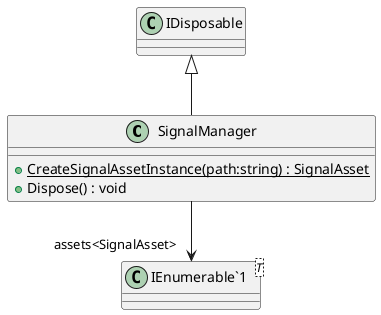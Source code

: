 @startuml
class SignalManager {
    + {static} CreateSignalAssetInstance(path:string) : SignalAsset
    + Dispose() : void
}
class "IEnumerable`1"<T> {
}
IDisposable <|-- SignalManager
SignalManager --> "assets<SignalAsset>" "IEnumerable`1"
@enduml
